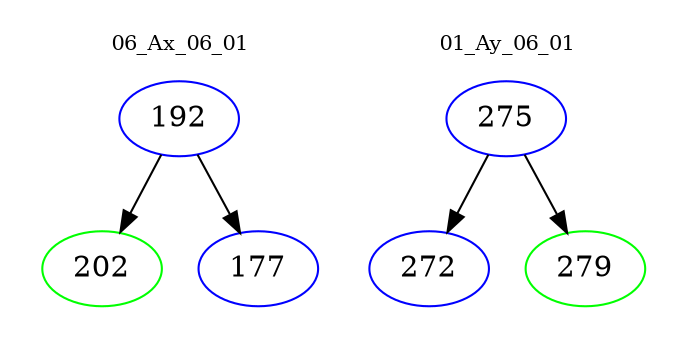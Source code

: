digraph{
subgraph cluster_0 {
color = white
label = "06_Ax_06_01";
fontsize=10;
T0_192 [label="192", color="blue"]
T0_192 -> T0_202 [color="black"]
T0_202 [label="202", color="green"]
T0_192 -> T0_177 [color="black"]
T0_177 [label="177", color="blue"]
}
subgraph cluster_1 {
color = white
label = "01_Ay_06_01";
fontsize=10;
T1_275 [label="275", color="blue"]
T1_275 -> T1_272 [color="black"]
T1_272 [label="272", color="blue"]
T1_275 -> T1_279 [color="black"]
T1_279 [label="279", color="green"]
}
}
